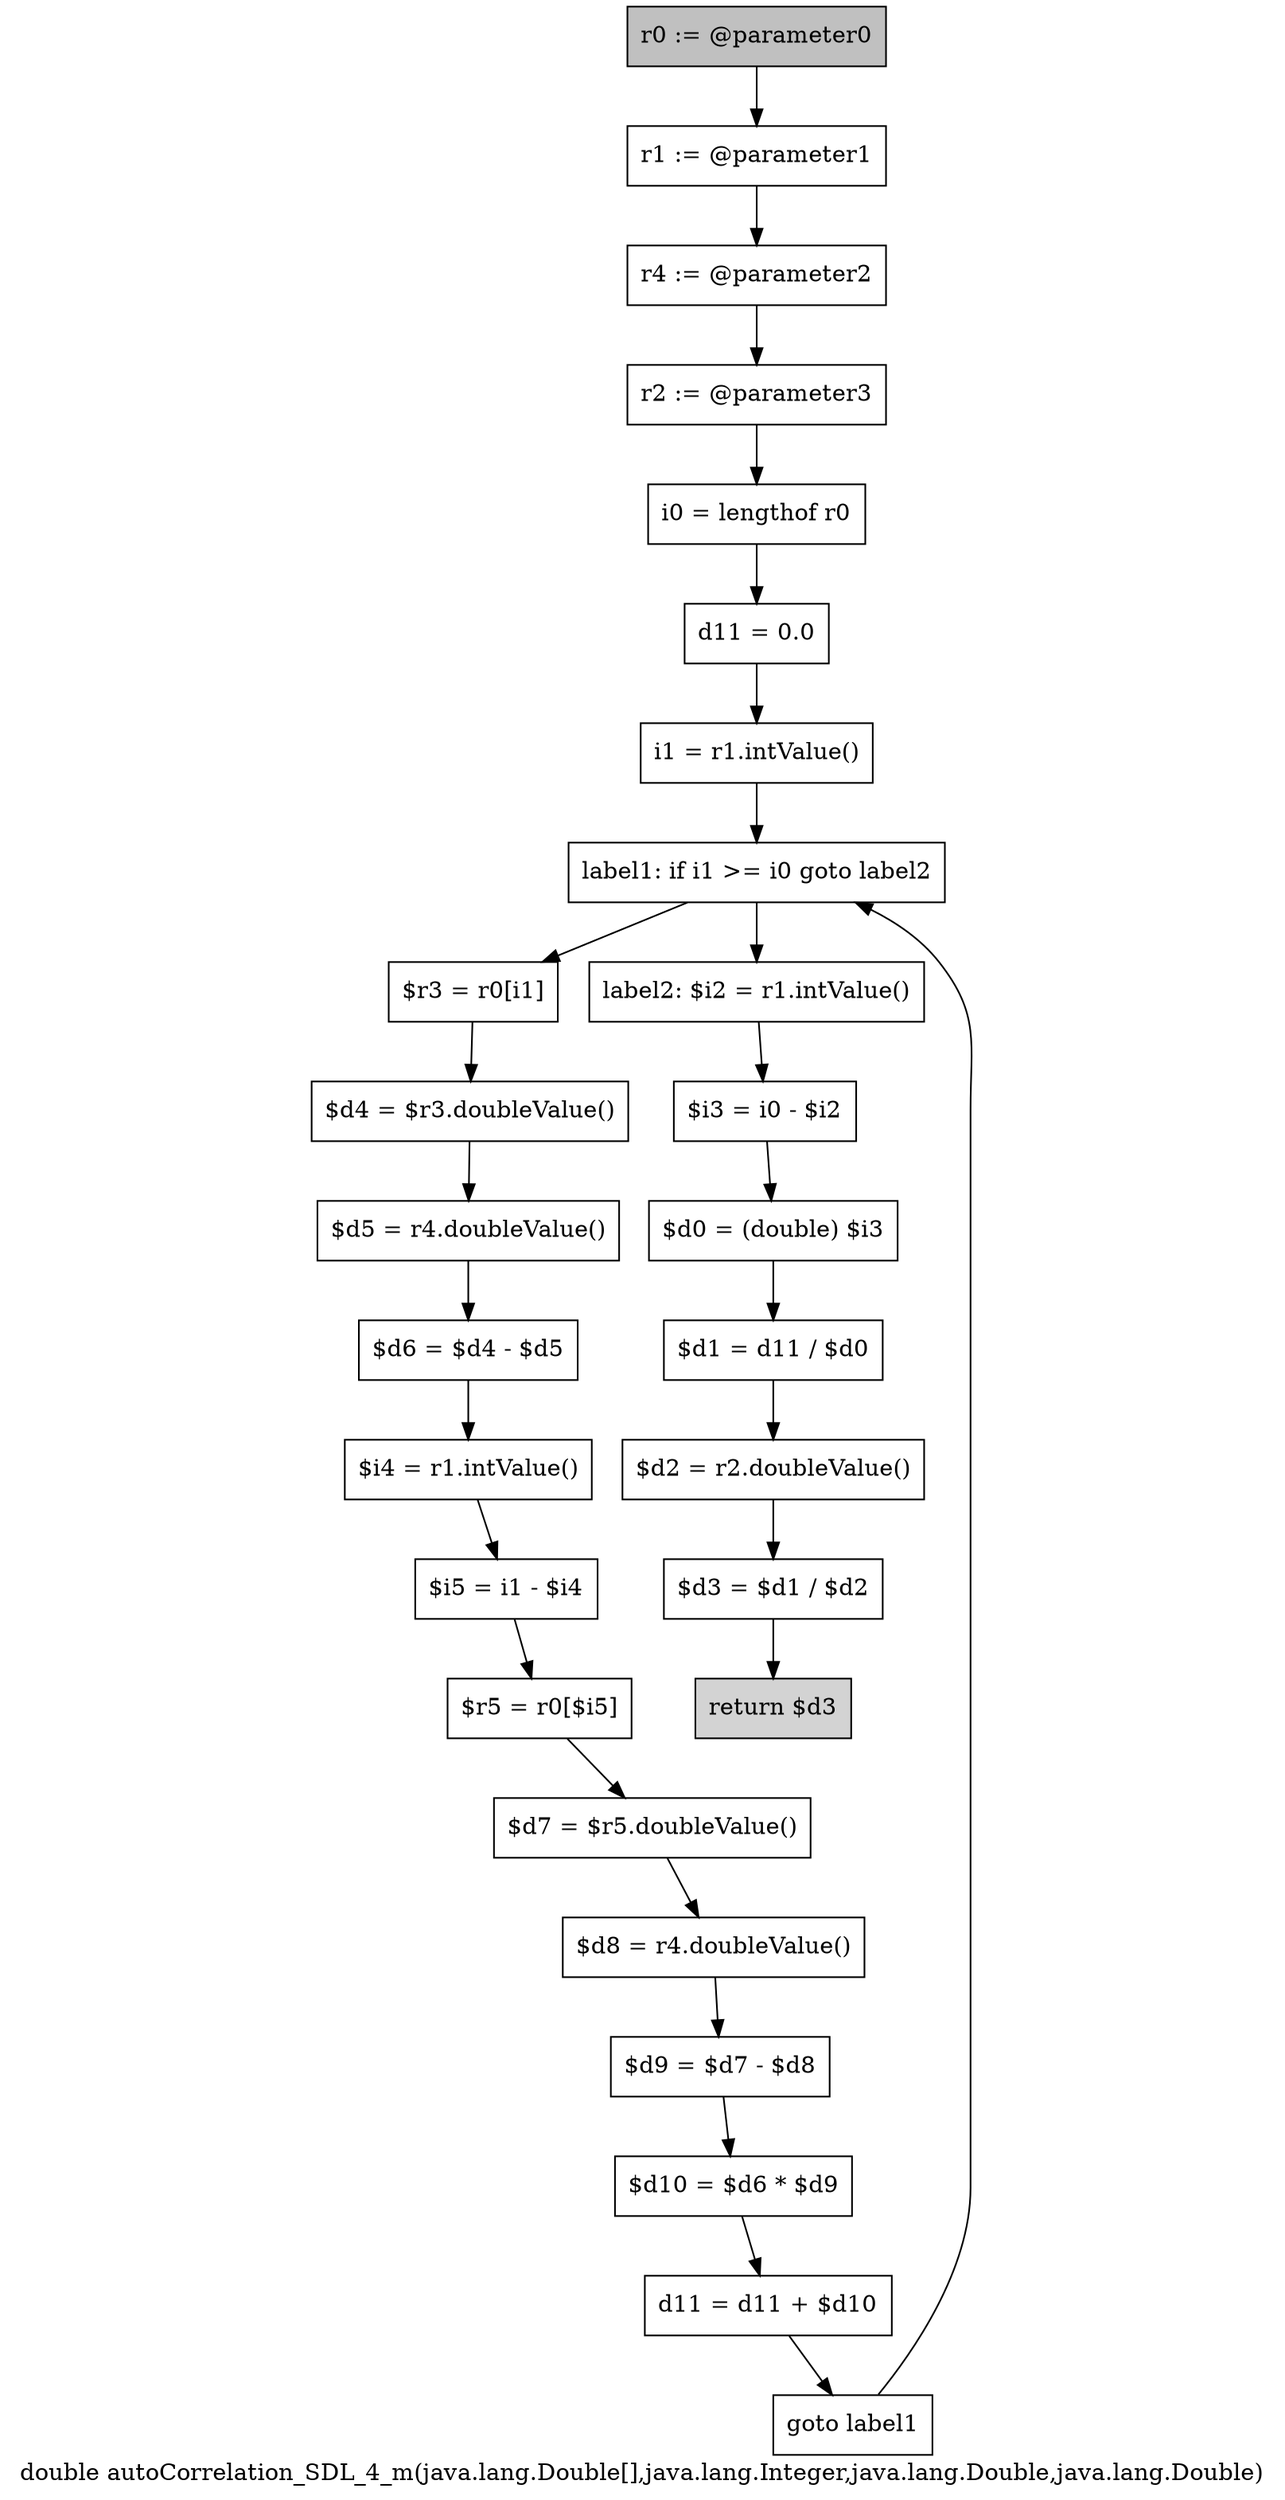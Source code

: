 digraph "double autoCorrelation_SDL_4_m(java.lang.Double[],java.lang.Integer,java.lang.Double,java.lang.Double)" {
    label="double autoCorrelation_SDL_4_m(java.lang.Double[],java.lang.Integer,java.lang.Double,java.lang.Double)";
    node [shape=box];
    "0" [style=filled,fillcolor=gray,label="r0 := @parameter0",];
    "1" [label="r1 := @parameter1",];
    "0"->"1";
    "2" [label="r4 := @parameter2",];
    "1"->"2";
    "3" [label="r2 := @parameter3",];
    "2"->"3";
    "4" [label="i0 = lengthof r0",];
    "3"->"4";
    "5" [label="d11 = 0.0",];
    "4"->"5";
    "6" [label="i1 = r1.intValue()",];
    "5"->"6";
    "7" [label="label1: if i1 >= i0 goto label2",];
    "6"->"7";
    "8" [label="$r3 = r0[i1]",];
    "7"->"8";
    "21" [label="label2: $i2 = r1.intValue()",];
    "7"->"21";
    "9" [label="$d4 = $r3.doubleValue()",];
    "8"->"9";
    "10" [label="$d5 = r4.doubleValue()",];
    "9"->"10";
    "11" [label="$d6 = $d4 - $d5",];
    "10"->"11";
    "12" [label="$i4 = r1.intValue()",];
    "11"->"12";
    "13" [label="$i5 = i1 - $i4",];
    "12"->"13";
    "14" [label="$r5 = r0[$i5]",];
    "13"->"14";
    "15" [label="$d7 = $r5.doubleValue()",];
    "14"->"15";
    "16" [label="$d8 = r4.doubleValue()",];
    "15"->"16";
    "17" [label="$d9 = $d7 - $d8",];
    "16"->"17";
    "18" [label="$d10 = $d6 * $d9",];
    "17"->"18";
    "19" [label="d11 = d11 + $d10",];
    "18"->"19";
    "20" [label="goto label1",];
    "19"->"20";
    "20"->"7";
    "22" [label="$i3 = i0 - $i2",];
    "21"->"22";
    "23" [label="$d0 = (double) $i3",];
    "22"->"23";
    "24" [label="$d1 = d11 / $d0",];
    "23"->"24";
    "25" [label="$d2 = r2.doubleValue()",];
    "24"->"25";
    "26" [label="$d3 = $d1 / $d2",];
    "25"->"26";
    "27" [style=filled,fillcolor=lightgray,label="return $d3",];
    "26"->"27";
}
